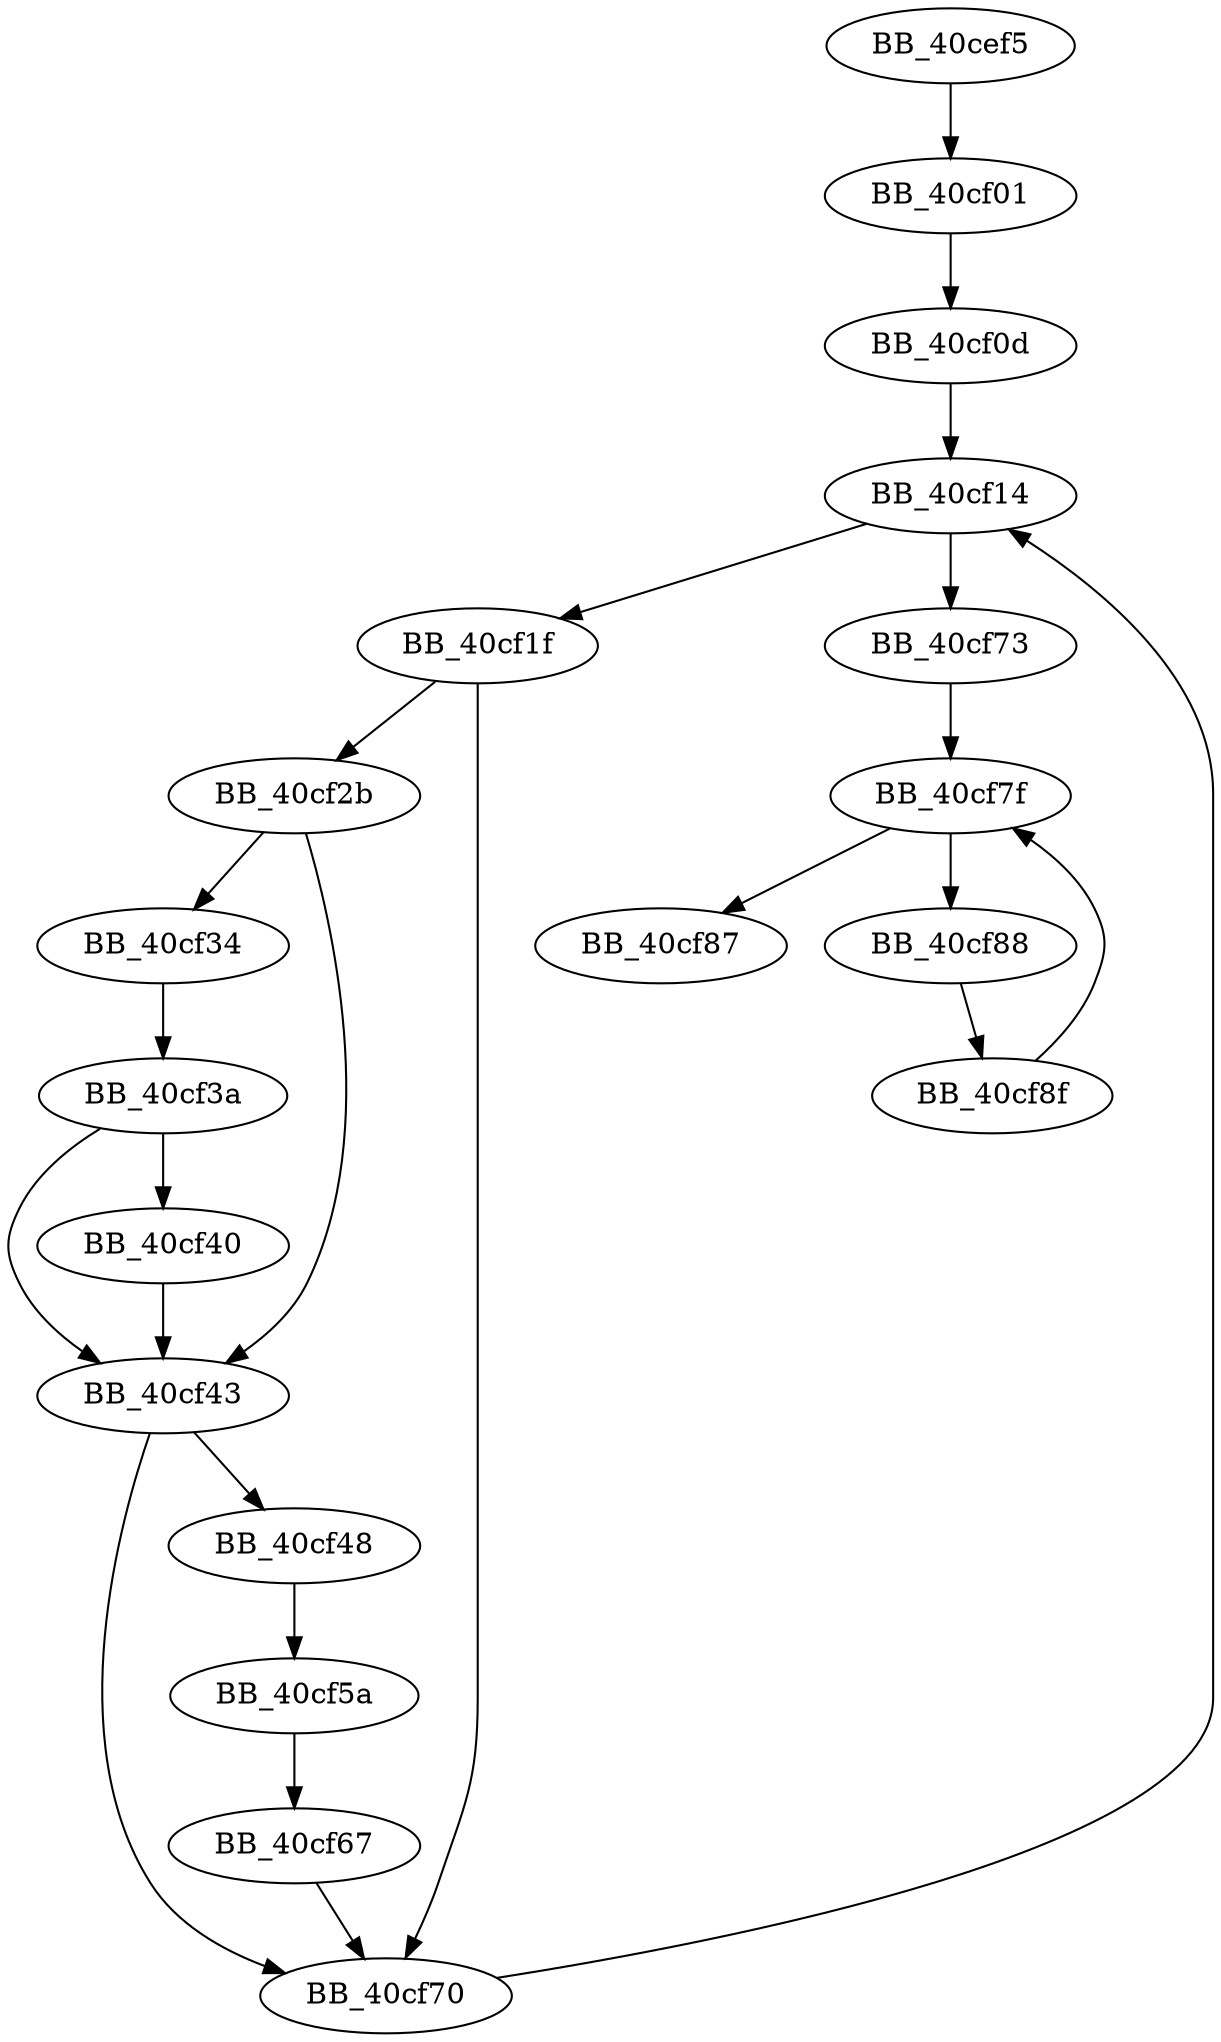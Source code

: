 DiGraph __fcloseall{
BB_40cef5->BB_40cf01
BB_40cf01->BB_40cf0d
BB_40cf0d->BB_40cf14
BB_40cf14->BB_40cf1f
BB_40cf14->BB_40cf73
BB_40cf1f->BB_40cf2b
BB_40cf1f->BB_40cf70
BB_40cf2b->BB_40cf34
BB_40cf2b->BB_40cf43
BB_40cf34->BB_40cf3a
BB_40cf3a->BB_40cf40
BB_40cf3a->BB_40cf43
BB_40cf40->BB_40cf43
BB_40cf43->BB_40cf48
BB_40cf43->BB_40cf70
BB_40cf48->BB_40cf5a
BB_40cf5a->BB_40cf67
BB_40cf67->BB_40cf70
BB_40cf70->BB_40cf14
BB_40cf73->BB_40cf7f
BB_40cf7f->BB_40cf87
BB_40cf7f->BB_40cf88
BB_40cf88->BB_40cf8f
BB_40cf8f->BB_40cf7f
}
